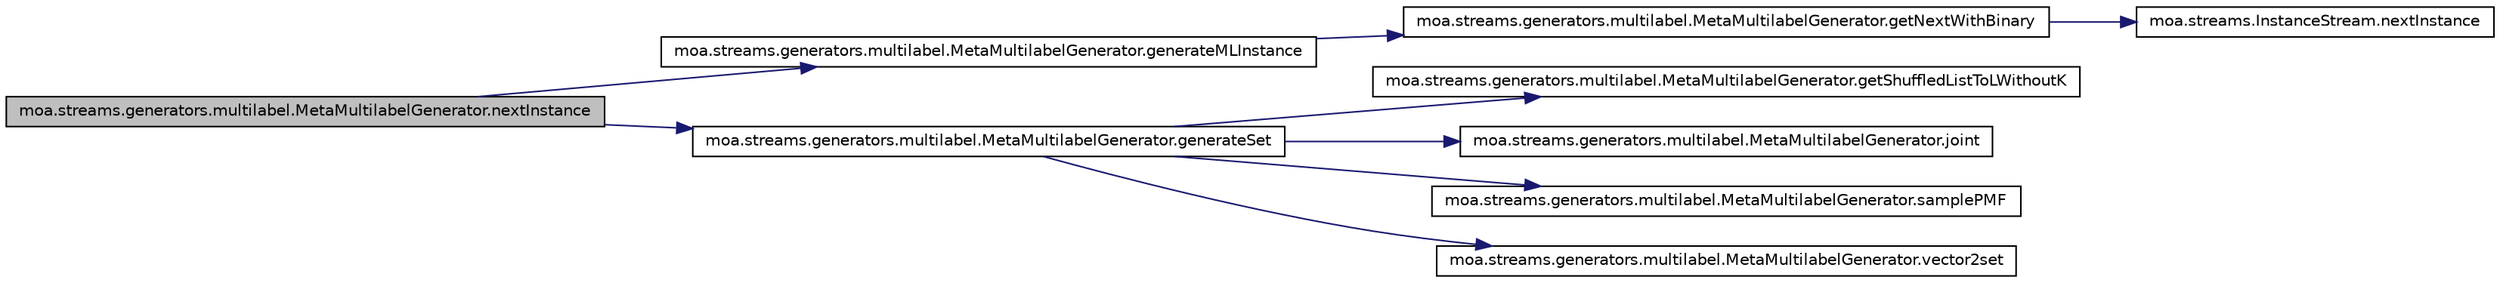 digraph G
{
  edge [fontname="Helvetica",fontsize="10",labelfontname="Helvetica",labelfontsize="10"];
  node [fontname="Helvetica",fontsize="10",shape=record];
  rankdir=LR;
  Node1 [label="moa.streams.generators.multilabel.MetaMultilabelGenerator.nextInstance",height=0.2,width=0.4,color="black", fillcolor="grey75", style="filled" fontcolor="black"];
  Node1 -> Node2 [color="midnightblue",fontsize="10",style="solid",fontname="Helvetica"];
  Node2 [label="moa.streams.generators.multilabel.MetaMultilabelGenerator.generateMLInstance",height=0.2,width=0.4,color="black", fillcolor="white", style="filled",URL="$classmoa_1_1streams_1_1generators_1_1multilabel_1_1MetaMultilabelGenerator.html#a47b5d6f46a430821214a56bf2930f1b0",tooltip="GenerateMLInstance."];
  Node2 -> Node3 [color="midnightblue",fontsize="10",style="solid",fontname="Helvetica"];
  Node3 [label="moa.streams.generators.multilabel.MetaMultilabelGenerator.getNextWithBinary",height=0.2,width=0.4,color="black", fillcolor="white", style="filled",URL="$classmoa_1_1streams_1_1generators_1_1multilabel_1_1MetaMultilabelGenerator.html#a376824934942c577494825ab99fe5428"];
  Node3 -> Node4 [color="midnightblue",fontsize="10",style="solid",fontname="Helvetica"];
  Node4 [label="moa.streams.InstanceStream.nextInstance",height=0.2,width=0.4,color="black", fillcolor="white", style="filled",URL="$interfacemoa_1_1streams_1_1InstanceStream.html#ae68c1c47c4dac2e591745a21e8cc120a",tooltip="Gets the next instance from this stream."];
  Node1 -> Node5 [color="midnightblue",fontsize="10",style="solid",fontname="Helvetica"];
  Node5 [label="moa.streams.generators.multilabel.MetaMultilabelGenerator.generateSet",height=0.2,width=0.4,color="black", fillcolor="white", style="filled",URL="$classmoa_1_1streams_1_1generators_1_1multilabel_1_1MetaMultilabelGenerator.html#aab58203e4632253d985b95bc3239a40d",tooltip="Generate Set."];
  Node5 -> Node6 [color="midnightblue",fontsize="10",style="solid",fontname="Helvetica"];
  Node6 [label="moa.streams.generators.multilabel.MetaMultilabelGenerator.getShuffledListToLWithoutK",height=0.2,width=0.4,color="black", fillcolor="white", style="filled",URL="$classmoa_1_1streams_1_1generators_1_1multilabel_1_1MetaMultilabelGenerator.html#a9edc4ddc83b75610b58877481af9b559"];
  Node5 -> Node7 [color="midnightblue",fontsize="10",style="solid",fontname="Helvetica"];
  Node7 [label="moa.streams.generators.multilabel.MetaMultilabelGenerator.joint",height=0.2,width=0.4,color="black", fillcolor="white", style="filled",URL="$classmoa_1_1streams_1_1generators_1_1multilabel_1_1MetaMultilabelGenerator.html#a70677eb9895494cf6c391f82abe6de92"];
  Node5 -> Node8 [color="midnightblue",fontsize="10",style="solid",fontname="Helvetica"];
  Node8 [label="moa.streams.generators.multilabel.MetaMultilabelGenerator.samplePMF",height=0.2,width=0.4,color="black", fillcolor="white", style="filled",URL="$classmoa_1_1streams_1_1generators_1_1multilabel_1_1MetaMultilabelGenerator.html#a40dd0f2a54567534211319bf6a2d7d24",tooltip="samplePMF."];
  Node5 -> Node9 [color="midnightblue",fontsize="10",style="solid",fontname="Helvetica"];
  Node9 [label="moa.streams.generators.multilabel.MetaMultilabelGenerator.vector2set",height=0.2,width=0.4,color="black", fillcolor="white", style="filled",URL="$classmoa_1_1streams_1_1generators_1_1multilabel_1_1MetaMultilabelGenerator.html#a3b6f99fa8e70429c95ec3a22ac9c8176"];
}
